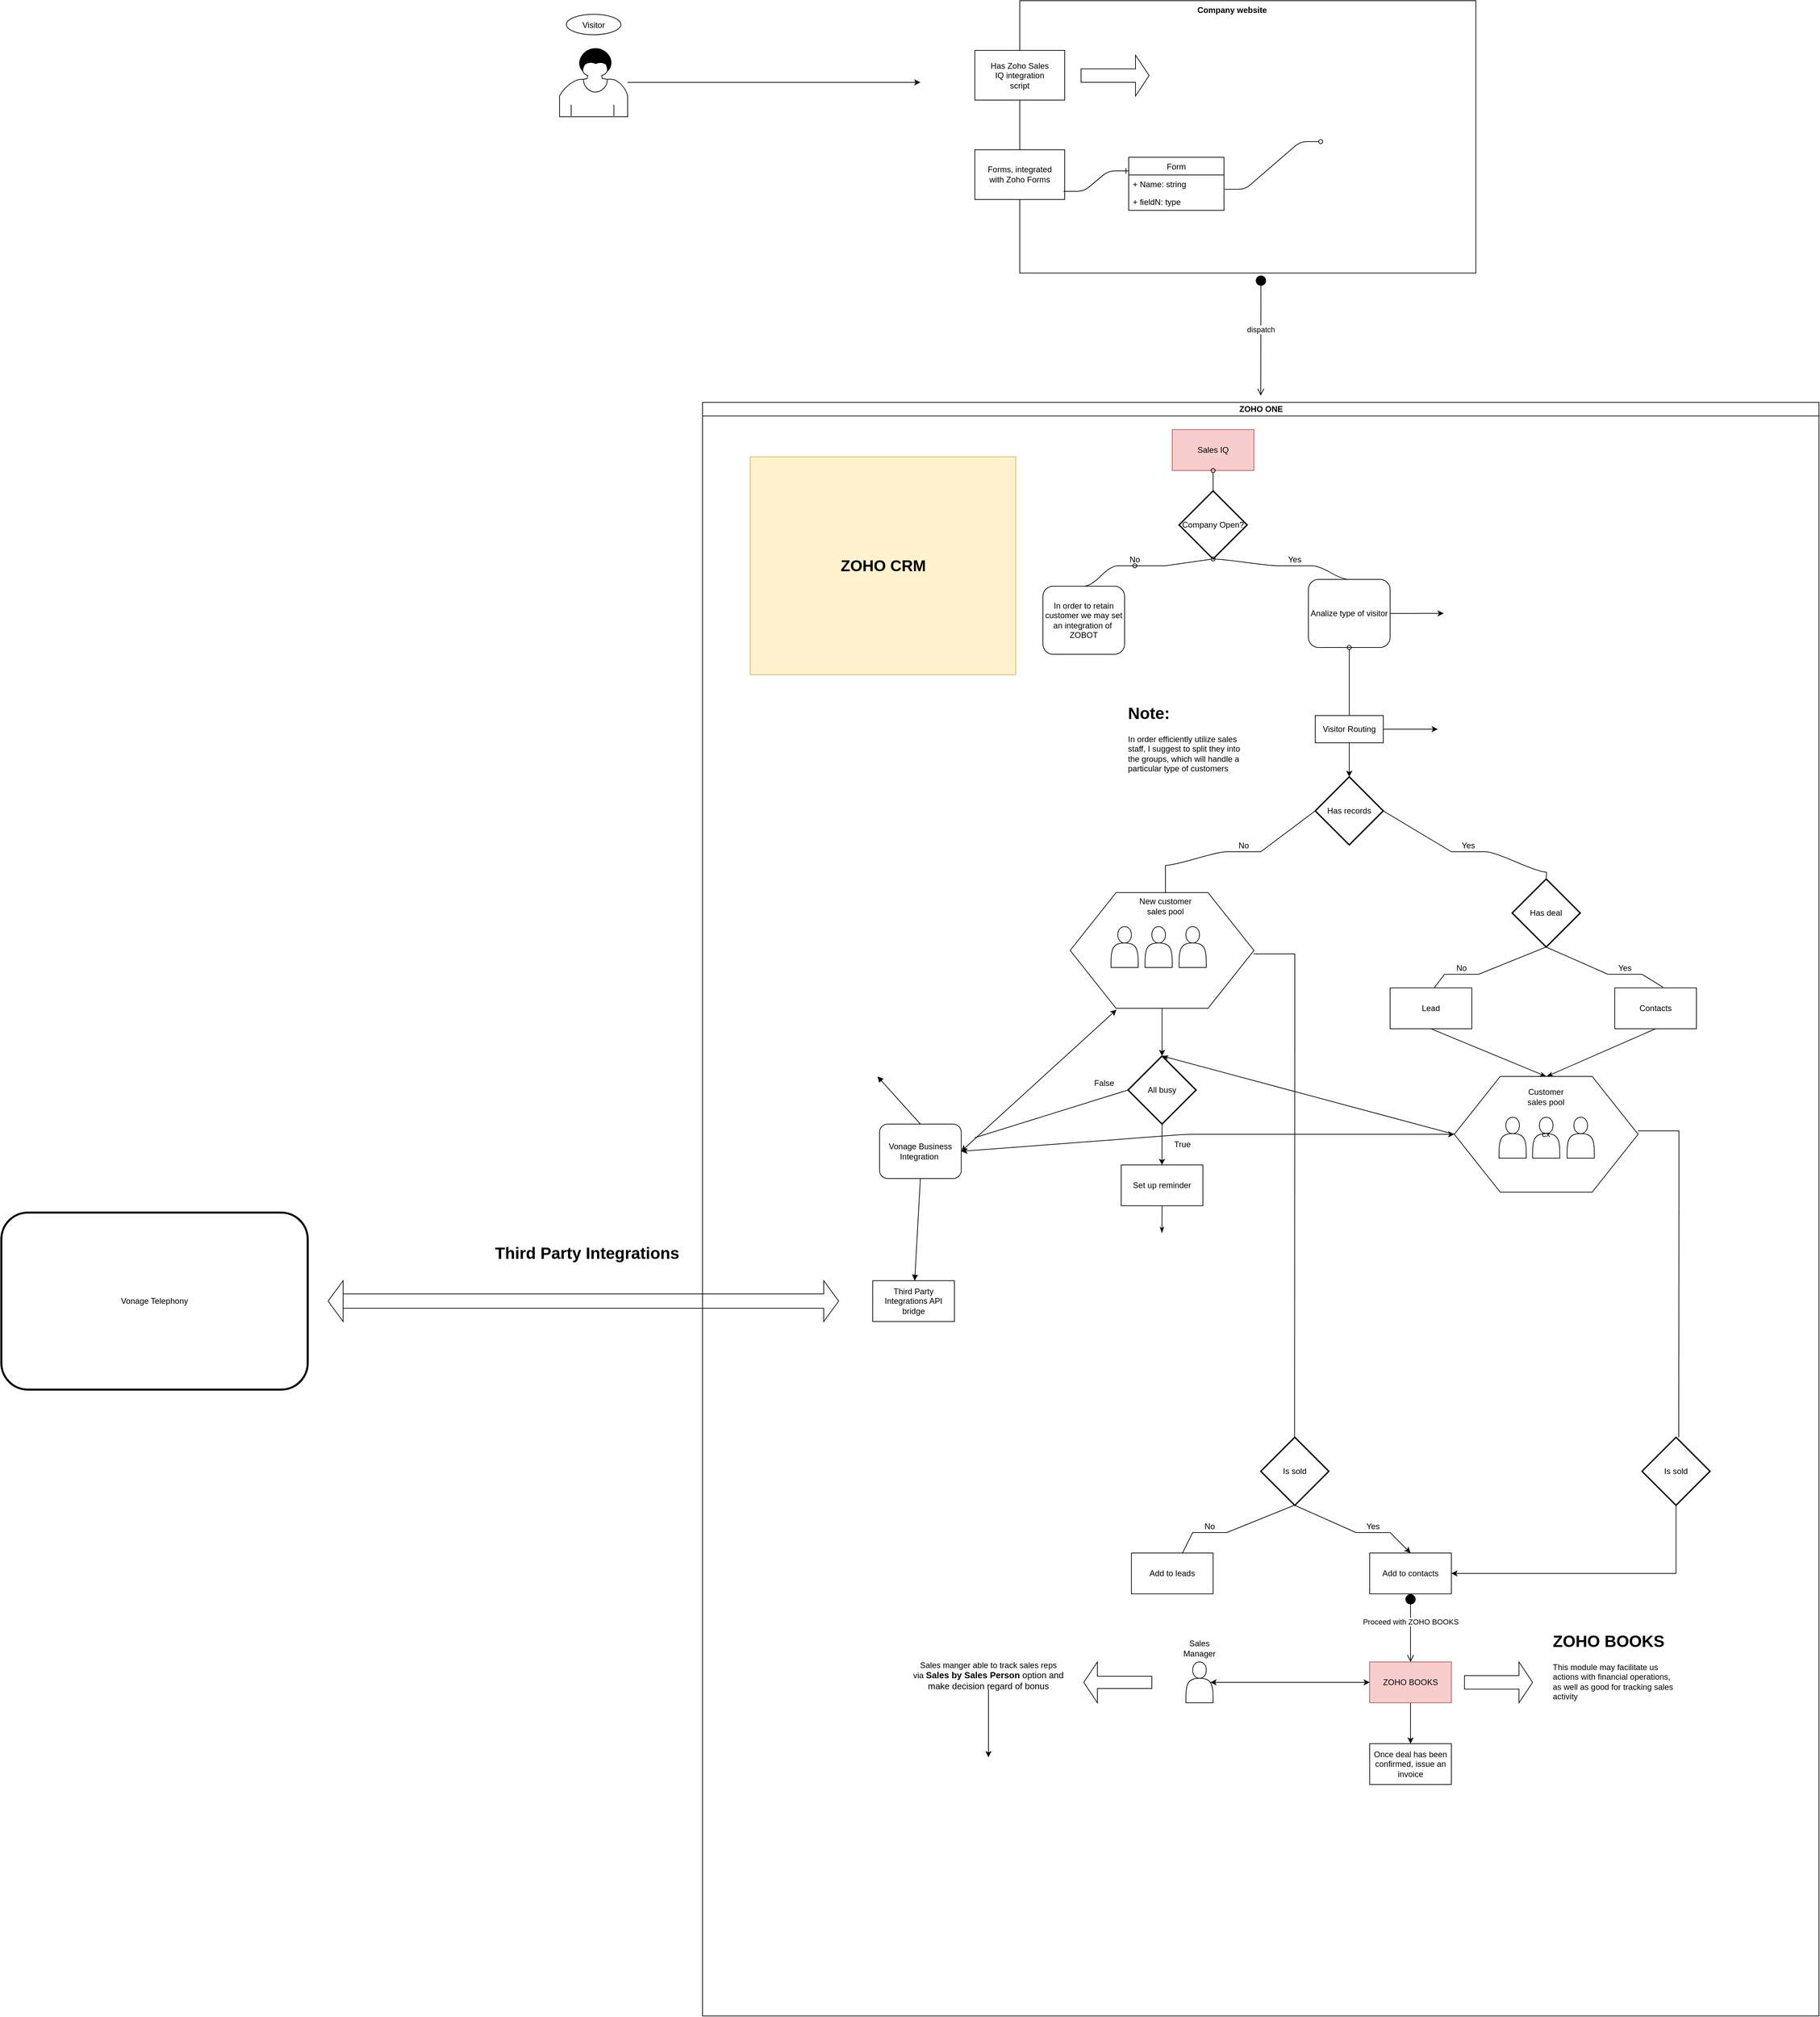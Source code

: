 <mxfile version="13.3.5" type="github"><diagram id="rKMMNnztWz5OC1XW-Hg5" name="Page-1"><mxGraphModel dx="13700" dy="3100" grid="1" gridSize="10" guides="1" tooltips="1" connect="1" arrows="1" fold="1" page="1" pageScale="1" pageWidth="8027" pageHeight="11069" math="0" shadow="0"><root><mxCell id="0"/><mxCell id="1" parent="0"/><mxCell id="mhpy9L88wfGQ4jHtIeyQ-1" value="Visitor" style="ellipse" vertex="1" parent="1"><mxGeometry x="140" y="190" width="80" height="30" as="geometry"/></mxCell><mxCell id="mhpy9L88wfGQ4jHtIeyQ-5" value="Company website" style="shape=module;align=left;spacingLeft=20;align=center;verticalAlign=top;fillColor=none;jettyWidth=132;jettyHeight=73;fontStyle=1" vertex="1" parent="1"><mxGeometry x="740" y="170" width="736" height="400" as="geometry"/></mxCell><mxCell id="mhpy9L88wfGQ4jHtIeyQ-6" value="Has Zoho Sales IQ integration script" style="text;html=1;strokeColor=none;fillColor=none;align=center;verticalAlign=middle;whiteSpace=wrap;rounded=0;" vertex="1" parent="1"><mxGeometry x="760" y="270" width="92" height="20" as="geometry"/></mxCell><mxCell id="mhpy9L88wfGQ4jHtIeyQ-7" value="" style="shape=image;imageAspect=0;aspect=fixed;verticalLabelPosition=bottom;verticalAlign=top;fillColor=none;image=https://www.zohowebstatic.com/sites/default/files/salesiq/check-siq-script.png;" vertex="1" parent="1"><mxGeometry x="1016" y="210" width="325.97" height="168" as="geometry"/></mxCell><mxCell id="mhpy9L88wfGQ4jHtIeyQ-10" value="" style="html=1;shadow=0;dashed=0;align=center;verticalAlign=middle;shape=mxgraph.arrows2.arrow;dy=0.67;dx=20;notch=0;fillColor=none;" vertex="1" parent="1"><mxGeometry x="896" y="250" width="100" height="60" as="geometry"/></mxCell><mxCell id="mhpy9L88wfGQ4jHtIeyQ-11" value="Forms, integrated with Zoho Forms" style="text;html=1;strokeColor=none;fillColor=none;align=center;verticalAlign=middle;whiteSpace=wrap;rounded=0;" vertex="1" parent="1"><mxGeometry x="756" y="400" width="100" height="50" as="geometry"/></mxCell><mxCell id="mhpy9L88wfGQ4jHtIeyQ-16" value="" style="edgeStyle=entityRelationEdgeStyle;fontSize=12;html=1;endArrow=ERone;endFill=1;exitX=0.177;exitY=0.7;exitDx=0;exitDy=0;exitPerimeter=0;" edge="1" parent="1" source="mhpy9L88wfGQ4jHtIeyQ-5"><mxGeometry width="100" height="100" relative="1" as="geometry"><mxPoint x="866" y="520" as="sourcePoint"/><mxPoint x="966" y="420" as="targetPoint"/></mxGeometry></mxCell><mxCell id="mhpy9L88wfGQ4jHtIeyQ-18" value="" style="edgeStyle=entityRelationEdgeStyle;fontSize=12;html=1;endArrow=oval;endFill=0;entryX=0.712;entryY=0.994;entryDx=0;entryDy=0;entryPerimeter=0;exitX=1.007;exitY=-0.192;exitDx=0;exitDy=0;exitPerimeter=0;" edge="1" parent="1" source="mhpy9L88wfGQ4jHtIeyQ-14" target="mhpy9L88wfGQ4jHtIeyQ-7"><mxGeometry width="100" height="100" relative="1" as="geometry"><mxPoint x="1156" y="489" as="sourcePoint"/><mxPoint x="1256" y="389" as="targetPoint"/></mxGeometry></mxCell><mxCell id="mhpy9L88wfGQ4jHtIeyQ-19" value="dispatch" style="html=1;verticalAlign=bottom;startArrow=circle;startFill=1;endArrow=open;startSize=6;endSize=8;exitX=0.571;exitY=1.008;exitDx=0;exitDy=0;exitPerimeter=0;" edge="1" parent="1" source="mhpy9L88wfGQ4jHtIeyQ-5"><mxGeometry width="80" relative="1" as="geometry"><mxPoint x="710" y="600" as="sourcePoint"/><mxPoint x="1160" y="750" as="targetPoint"/></mxGeometry></mxCell><mxCell id="mhpy9L88wfGQ4jHtIeyQ-12" value="Form" style="swimlane;fontStyle=0;childLayout=stackLayout;horizontal=1;startSize=26;fillColor=none;horizontalStack=0;resizeParent=1;resizeParentMax=0;resizeLast=0;collapsible=1;marginBottom=0;" vertex="1" parent="1"><mxGeometry x="966" y="400" width="140" height="78" as="geometry"/></mxCell><mxCell id="mhpy9L88wfGQ4jHtIeyQ-13" value="+ Name: string" style="text;strokeColor=none;fillColor=none;align=left;verticalAlign=top;spacingLeft=4;spacingRight=4;overflow=hidden;rotatable=0;points=[[0,0.5],[1,0.5]];portConstraint=eastwest;" vertex="1" parent="mhpy9L88wfGQ4jHtIeyQ-12"><mxGeometry y="26" width="140" height="26" as="geometry"/></mxCell><mxCell id="mhpy9L88wfGQ4jHtIeyQ-14" value="+ fieldN: type" style="text;strokeColor=none;fillColor=none;align=left;verticalAlign=top;spacingLeft=4;spacingRight=4;overflow=hidden;rotatable=0;points=[[0,0.5],[1,0.5]];portConstraint=eastwest;" vertex="1" parent="mhpy9L88wfGQ4jHtIeyQ-12"><mxGeometry y="52" width="140" height="26" as="geometry"/></mxCell><mxCell id="mhpy9L88wfGQ4jHtIeyQ-21" value="ZOHO ONE" style="swimlane;html=1;startSize=20;horizontal=1;containerType=tree;newEdgeStyle={&quot;edgeStyle&quot;:&quot;elbowEdgeStyle&quot;,&quot;startArrow&quot;:&quot;none&quot;,&quot;endArrow&quot;:&quot;none&quot;};" vertex="1" parent="1"><mxGeometry x="340" y="760" width="1640" height="2370" as="geometry"/></mxCell><UserObject label="Sales IQ" treeRoot="1" id="mhpy9L88wfGQ4jHtIeyQ-24"><mxCell style="whiteSpace=wrap;html=1;align=center;treeFolding=1;treeMoving=1;newEdgeStyle={&quot;edgeStyle&quot;:&quot;elbowEdgeStyle&quot;,&quot;startArrow&quot;:&quot;none&quot;,&quot;endArrow&quot;:&quot;none&quot;};fillColor=#f8cecc;strokeColor=#b85450;" vertex="1" parent="mhpy9L88wfGQ4jHtIeyQ-21"><mxGeometry x="690" y="40" width="120" height="60" as="geometry"/></mxCell></UserObject><mxCell id="mhpy9L88wfGQ4jHtIeyQ-30" value="Company Open?" style="strokeWidth=2;html=1;shape=mxgraph.flowchart.decision;whiteSpace=wrap;fillColor=none;" vertex="1" parent="mhpy9L88wfGQ4jHtIeyQ-21"><mxGeometry x="700" y="130" width="100" height="100" as="geometry"/></mxCell><mxCell id="mhpy9L88wfGQ4jHtIeyQ-34" style="edgeStyle=none;rounded=0;orthogonalLoop=1;jettySize=auto;html=1;endArrow=oval;endFill=0;entryX=0.5;entryY=1;entryDx=0;entryDy=0;entryPerimeter=0;" edge="1" parent="mhpy9L88wfGQ4jHtIeyQ-21" source="mhpy9L88wfGQ4jHtIeyQ-30" target="mhpy9L88wfGQ4jHtIeyQ-24"><mxGeometry relative="1" as="geometry"><mxPoint x="750" y="110" as="targetPoint"/></mxGeometry></mxCell><mxCell id="mhpy9L88wfGQ4jHtIeyQ-43" value="In order to retain customer we may set an integration of&amp;nbsp; ZOBOT" style="shape=ext;rounded=1;html=1;whiteSpace=wrap;fillColor=none;" vertex="1" parent="mhpy9L88wfGQ4jHtIeyQ-21"><mxGeometry x="500" y="270" width="120" height="100" as="geometry"/></mxCell><mxCell id="mhpy9L88wfGQ4jHtIeyQ-46" value="Yes" style="whiteSpace=wrap;html=1;shape=partialRectangle;top=0;left=0;bottom=1;right=0;points=[[0,1],[1,1]];fillColor=none;align=center;verticalAlign=bottom;routingCenterY=0.5;snapToPoint=1;recursiveResize=0;autosize=1;treeFolding=1;treeMoving=1;newEdgeStyle={&quot;edgeStyle&quot;:&quot;entityRelationEdgeStyle&quot;,&quot;startArrow&quot;:&quot;none&quot;,&quot;endArrow&quot;:&quot;none&quot;,&quot;segment&quot;:10,&quot;curved&quot;:1};" vertex="1" parent="mhpy9L88wfGQ4jHtIeyQ-21"><mxGeometry x="845" y="220" width="50" height="20" as="geometry"/></mxCell><mxCell id="mhpy9L88wfGQ4jHtIeyQ-47" value="" style="edgeStyle=entityRelationEdgeStyle;startArrow=none;endArrow=none;segment=10;curved=1;" edge="1" target="mhpy9L88wfGQ4jHtIeyQ-46" parent="mhpy9L88wfGQ4jHtIeyQ-21"><mxGeometry relative="1" as="geometry"><mxPoint x="750" y="230" as="sourcePoint"/></mxGeometry></mxCell><mxCell id="mhpy9L88wfGQ4jHtIeyQ-50" value="" style="edgeStyle=entityRelationEdgeStyle;startArrow=none;endArrow=none;segment=10;curved=1;exitX=1;exitY=1;exitDx=0;exitDy=0;" edge="1" parent="mhpy9L88wfGQ4jHtIeyQ-21" source="mhpy9L88wfGQ4jHtIeyQ-46"><mxGeometry relative="1" as="geometry"><mxPoint x="910" y="240" as="sourcePoint"/><mxPoint x="950" y="260" as="targetPoint"/></mxGeometry></mxCell><mxCell id="mhpy9L88wfGQ4jHtIeyQ-72" style="edgeStyle=entityRelationEdgeStyle;rounded=0;orthogonalLoop=1;jettySize=auto;html=1;exitX=1;exitY=0.5;exitDx=0;exitDy=0;entryX=-0.006;entryY=0.426;entryDx=0;entryDy=0;entryPerimeter=0;endArrow=classic;endFill=1;" edge="1" parent="mhpy9L88wfGQ4jHtIeyQ-21" source="mhpy9L88wfGQ4jHtIeyQ-51" target="mhpy9L88wfGQ4jHtIeyQ-65"><mxGeometry relative="1" as="geometry"/></mxCell><mxCell id="mhpy9L88wfGQ4jHtIeyQ-51" value="Analize type of visitor" style="shape=ext;rounded=1;html=1;whiteSpace=wrap;fillColor=none;" vertex="1" parent="mhpy9L88wfGQ4jHtIeyQ-21"><mxGeometry x="890" y="260" width="120" height="100" as="geometry"/></mxCell><mxCell id="mhpy9L88wfGQ4jHtIeyQ-59" style="edgeStyle=none;rounded=0;orthogonalLoop=1;jettySize=auto;html=1;endArrow=oval;endFill=0;entryX=0.5;entryY=1;entryDx=0;entryDy=0;" edge="1" parent="mhpy9L88wfGQ4jHtIeyQ-21" target="mhpy9L88wfGQ4jHtIeyQ-51"><mxGeometry relative="1" as="geometry"><mxPoint x="950" y="400" as="sourcePoint"/><mxPoint x="960" y="390" as="targetPoint"/><Array as="points"><mxPoint x="950" y="460"/></Array></mxGeometry></mxCell><mxCell id="mhpy9L88wfGQ4jHtIeyQ-61" value="Has records" style="strokeWidth=2;html=1;shape=mxgraph.flowchart.decision;whiteSpace=wrap;fillColor=none;" vertex="1" parent="mhpy9L88wfGQ4jHtIeyQ-21"><mxGeometry x="900" y="550" width="100" height="100" as="geometry"/></mxCell><mxCell id="mhpy9L88wfGQ4jHtIeyQ-62" value="" style="edgeStyle=entityRelationEdgeStyle;startArrow=none;endArrow=none;segment=10;curved=1;" edge="1" parent="mhpy9L88wfGQ4jHtIeyQ-21"><mxGeometry relative="1" as="geometry"><mxPoint x="680" y="680" as="sourcePoint"/><mxPoint x="770" y="660" as="targetPoint"/></mxGeometry></mxCell><mxCell id="mhpy9L88wfGQ4jHtIeyQ-65" value="" style="shape=image;imageAspect=0;aspect=fixed;verticalLabelPosition=bottom;verticalAlign=top;fillColor=none;image=https://www.zohowebstatic.com/sites/default/files/zcrm22.png;" vertex="1" parent="mhpy9L88wfGQ4jHtIeyQ-21"><mxGeometry x="1090" y="252" width="210.48" height="136" as="geometry"/></mxCell><mxCell id="mhpy9L88wfGQ4jHtIeyQ-77" style="edgeStyle=entityRelationEdgeStyle;rounded=0;orthogonalLoop=1;jettySize=auto;html=1;entryX=0;entryY=0.402;entryDx=0;entryDy=0;entryPerimeter=0;endArrow=classic;endFill=1;" edge="1" parent="mhpy9L88wfGQ4jHtIeyQ-21" source="mhpy9L88wfGQ4jHtIeyQ-75" target="mhpy9L88wfGQ4jHtIeyQ-76"><mxGeometry relative="1" as="geometry"/></mxCell><mxCell id="mhpy9L88wfGQ4jHtIeyQ-87" style="edgeStyle=none;rounded=0;orthogonalLoop=1;jettySize=auto;html=1;exitX=0.5;exitY=1;exitDx=0;exitDy=0;entryX=0.5;entryY=0;entryDx=0;entryDy=0;entryPerimeter=0;endArrow=classic;endFill=1;" edge="1" parent="mhpy9L88wfGQ4jHtIeyQ-21" source="mhpy9L88wfGQ4jHtIeyQ-75" target="mhpy9L88wfGQ4jHtIeyQ-61"><mxGeometry relative="1" as="geometry"/></mxCell><mxCell id="mhpy9L88wfGQ4jHtIeyQ-75" value="Visitor Routing" style="whiteSpace=wrap;html=1;align=center;fillColor=none;" vertex="1" parent="mhpy9L88wfGQ4jHtIeyQ-21"><mxGeometry x="900" y="460" width="100" height="40" as="geometry"/></mxCell><mxCell id="mhpy9L88wfGQ4jHtIeyQ-76" value="" style="shape=image;imageAspect=0;aspect=fixed;verticalLabelPosition=bottom;verticalAlign=top;fillColor=none;image=https://www.zohowebstatic.com/sites/default/files/salesiq/crm-owner-lead-contact.png;" vertex="1" parent="mhpy9L88wfGQ4jHtIeyQ-21"><mxGeometry x="1080" y="410" width="318.59" height="174" as="geometry"/></mxCell><mxCell id="mhpy9L88wfGQ4jHtIeyQ-94" style="edgeStyle=none;rounded=0;orthogonalLoop=1;jettySize=auto;html=1;exitX=1;exitY=1;exitDx=0;exitDy=0;entryX=0;entryY=0.5;entryDx=0;entryDy=0;entryPerimeter=0;endArrow=none;endFill=0;" edge="1" parent="mhpy9L88wfGQ4jHtIeyQ-21" source="mhpy9L88wfGQ4jHtIeyQ-88" target="mhpy9L88wfGQ4jHtIeyQ-61"><mxGeometry relative="1" as="geometry"/></mxCell><mxCell id="mhpy9L88wfGQ4jHtIeyQ-88" value="No" style="whiteSpace=wrap;html=1;shape=partialRectangle;top=0;left=0;bottom=1;right=0;points=[[0,1],[1,1]];fillColor=none;align=center;verticalAlign=bottom;routingCenterY=0.5;snapToPoint=1;recursiveResize=0;autosize=1;treeFolding=1;treeMoving=1;newEdgeStyle={&quot;edgeStyle&quot;:&quot;entityRelationEdgeStyle&quot;,&quot;startArrow&quot;:&quot;none&quot;,&quot;endArrow&quot;:&quot;none&quot;,&quot;segment&quot;:10,&quot;curved&quot;:1};" vertex="1" parent="mhpy9L88wfGQ4jHtIeyQ-21"><mxGeometry x="770" y="640" width="50" height="20" as="geometry"/></mxCell><mxCell id="mhpy9L88wfGQ4jHtIeyQ-97" value="" style="shape=hexagon;html=1;whiteSpace=wrap;perimeter=hexagonPerimeter;rounded=0;fillColor=none;" vertex="1" parent="mhpy9L88wfGQ4jHtIeyQ-21"><mxGeometry x="540" y="720" width="270" height="170" as="geometry"/></mxCell><mxCell id="mhpy9L88wfGQ4jHtIeyQ-98" value="" style="shape=actor;whiteSpace=wrap;html=1;fillColor=none;" vertex="1" parent="mhpy9L88wfGQ4jHtIeyQ-21"><mxGeometry x="600" y="770" width="40" height="60" as="geometry"/></mxCell><mxCell id="mhpy9L88wfGQ4jHtIeyQ-100" value="" style="shape=actor;whiteSpace=wrap;html=1;fillColor=none;" vertex="1" parent="mhpy9L88wfGQ4jHtIeyQ-21"><mxGeometry x="700" y="770" width="40" height="60" as="geometry"/></mxCell><mxCell id="mhpy9L88wfGQ4jHtIeyQ-99" value="" style="shape=actor;whiteSpace=wrap;html=1;fillColor=none;" vertex="1" parent="mhpy9L88wfGQ4jHtIeyQ-21"><mxGeometry x="650" y="770" width="40" height="60" as="geometry"/></mxCell><mxCell id="mhpy9L88wfGQ4jHtIeyQ-108" value="&lt;h1&gt;Note:&lt;/h1&gt;&lt;p&gt;In order efficiently utilize sales staff, I suggest to split they into the groups, which will handle a particular type of customers&lt;/p&gt;" style="text;html=1;strokeColor=none;fillColor=none;spacing=5;spacingTop=-20;whiteSpace=wrap;overflow=hidden;rounded=0;" vertex="1" parent="mhpy9L88wfGQ4jHtIeyQ-21"><mxGeometry x="620" y="437" width="190" height="120" as="geometry"/></mxCell><mxCell id="mhpy9L88wfGQ4jHtIeyQ-109" value="New customer sales pool" style="text;html=1;strokeColor=none;fillColor=none;align=center;verticalAlign=middle;whiteSpace=wrap;rounded=0;" vertex="1" parent="mhpy9L88wfGQ4jHtIeyQ-21"><mxGeometry x="640" y="730" width="80" height="20" as="geometry"/></mxCell><mxCell id="mhpy9L88wfGQ4jHtIeyQ-113" style="edgeStyle=none;rounded=0;orthogonalLoop=1;jettySize=auto;html=1;exitX=0.5;exitY=0;exitDx=0;exitDy=0;endArrow=block;endFill=1;" edge="1" parent="mhpy9L88wfGQ4jHtIeyQ-21" source="mhpy9L88wfGQ4jHtIeyQ-110"><mxGeometry relative="1" as="geometry"><mxPoint x="257" y="990" as="targetPoint"/></mxGeometry></mxCell><mxCell id="mhpy9L88wfGQ4jHtIeyQ-115" style="edgeStyle=none;rounded=0;orthogonalLoop=1;jettySize=auto;html=1;exitX=0.5;exitY=1;exitDx=0;exitDy=0;endArrow=block;endFill=1;" edge="1" parent="mhpy9L88wfGQ4jHtIeyQ-21" source="mhpy9L88wfGQ4jHtIeyQ-110" target="mhpy9L88wfGQ4jHtIeyQ-111"><mxGeometry relative="1" as="geometry"/></mxCell><mxCell id="mhpy9L88wfGQ4jHtIeyQ-110" value="Vonage Business Integration&amp;nbsp;" style="shape=ext;rounded=1;html=1;whiteSpace=wrap;fillColor=none;" vertex="1" parent="mhpy9L88wfGQ4jHtIeyQ-21"><mxGeometry x="260" y="1060" width="120" height="80" as="geometry"/></mxCell><mxCell id="mhpy9L88wfGQ4jHtIeyQ-111" value="Third Party Integrations API bridge" style="rounded=0;whiteSpace=wrap;html=1;fillColor=none;" vertex="1" parent="mhpy9L88wfGQ4jHtIeyQ-21"><mxGeometry x="250" y="1290" width="120" height="60" as="geometry"/></mxCell><mxCell id="mhpy9L88wfGQ4jHtIeyQ-112" value="" style="shape=image;imageAspect=0;aspect=fixed;verticalLabelPosition=bottom;verticalAlign=top;fillColor=none;image=https://www.zohowebstatic.com/sites/default/files/phonebridge-vonage.png;" vertex="1" parent="mhpy9L88wfGQ4jHtIeyQ-21"><mxGeometry x="60" y="730" width="433.33" height="260" as="geometry"/></mxCell><mxCell id="mhpy9L88wfGQ4jHtIeyQ-114" value="" style="endArrow=classic;startArrow=classic;html=1;exitX=1;exitY=0.5;exitDx=0;exitDy=0;entryX=0.252;entryY=1.012;entryDx=0;entryDy=0;entryPerimeter=0;" edge="1" parent="mhpy9L88wfGQ4jHtIeyQ-21" source="mhpy9L88wfGQ4jHtIeyQ-110" target="mhpy9L88wfGQ4jHtIeyQ-97"><mxGeometry width="50" height="50" relative="1" as="geometry"><mxPoint x="460" y="1090" as="sourcePoint"/><mxPoint x="580" y="1010" as="targetPoint"/></mxGeometry></mxCell><mxCell id="mhpy9L88wfGQ4jHtIeyQ-127" style="edgeStyle=none;rounded=0;orthogonalLoop=1;jettySize=auto;html=1;exitX=1;exitY=0.5;exitDx=0;exitDy=0;endArrow=none;endFill=0;exitPerimeter=0;" edge="1" parent="mhpy9L88wfGQ4jHtIeyQ-21" source="mhpy9L88wfGQ4jHtIeyQ-61"><mxGeometry relative="1" as="geometry"><mxPoint x="1060" y="720" as="sourcePoint"/><mxPoint x="1100" y="660" as="targetPoint"/></mxGeometry></mxCell><mxCell id="mhpy9L88wfGQ4jHtIeyQ-128" value="Yes" style="whiteSpace=wrap;html=1;shape=partialRectangle;top=0;left=0;bottom=1;right=0;points=[[0,1],[1,1]];fillColor=none;align=center;verticalAlign=bottom;routingCenterY=0.5;snapToPoint=1;recursiveResize=0;autosize=1;treeFolding=1;treeMoving=1;newEdgeStyle={&quot;edgeStyle&quot;:&quot;entityRelationEdgeStyle&quot;,&quot;startArrow&quot;:&quot;none&quot;,&quot;endArrow&quot;:&quot;none&quot;,&quot;segment&quot;:10,&quot;curved&quot;:1};" vertex="1" parent="mhpy9L88wfGQ4jHtIeyQ-21"><mxGeometry x="1100" y="640" width="50" height="20" as="geometry"/></mxCell><mxCell id="mhpy9L88wfGQ4jHtIeyQ-129" value="" style="edgeStyle=entityRelationEdgeStyle;startArrow=none;endArrow=none;segment=10;curved=1;exitX=1;exitY=1;exitDx=0;exitDy=0;" edge="1" parent="mhpy9L88wfGQ4jHtIeyQ-21" source="mhpy9L88wfGQ4jHtIeyQ-128"><mxGeometry relative="1" as="geometry"><mxPoint x="1160" y="690" as="sourcePoint"/><mxPoint x="1240" y="690" as="targetPoint"/></mxGeometry></mxCell><mxCell id="mhpy9L88wfGQ4jHtIeyQ-130" value="Has deal" style="strokeWidth=2;html=1;shape=mxgraph.flowchart.decision;whiteSpace=wrap;fillColor=none;" vertex="1" parent="mhpy9L88wfGQ4jHtIeyQ-21"><mxGeometry x="1189.3" y="700" width="100" height="100" as="geometry"/></mxCell><mxCell id="mhpy9L88wfGQ4jHtIeyQ-157" style="edgeStyle=none;rounded=0;orthogonalLoop=1;jettySize=auto;html=1;exitX=0.5;exitY=1;exitDx=0;exitDy=0;entryX=0.5;entryY=0;entryDx=0;entryDy=0;endArrow=classicThin;endFill=1;" edge="1" parent="mhpy9L88wfGQ4jHtIeyQ-21" source="mhpy9L88wfGQ4jHtIeyQ-136" target="mhpy9L88wfGQ4jHtIeyQ-156"><mxGeometry relative="1" as="geometry"/></mxCell><UserObject label="Lead" treeRoot="1" id="mhpy9L88wfGQ4jHtIeyQ-136"><mxCell style="whiteSpace=wrap;html=1;align=center;treeFolding=1;treeMoving=1;newEdgeStyle={&quot;edgeStyle&quot;:&quot;elbowEdgeStyle&quot;,&quot;startArrow&quot;:&quot;none&quot;,&quot;endArrow&quot;:&quot;none&quot;};fillColor=none;" vertex="1" parent="mhpy9L88wfGQ4jHtIeyQ-21"><mxGeometry x="1010" y="860" width="120" height="60" as="geometry"/></mxCell></UserObject><mxCell id="mhpy9L88wfGQ4jHtIeyQ-138" style="edgeStyle=none;rounded=0;orthogonalLoop=1;jettySize=auto;html=1;exitX=0;exitY=1;exitDx=0;exitDy=0;entryX=0.541;entryY=-0.005;entryDx=0;entryDy=0;entryPerimeter=0;endArrow=none;endFill=0;" edge="1" parent="mhpy9L88wfGQ4jHtIeyQ-21" source="mhpy9L88wfGQ4jHtIeyQ-137" target="mhpy9L88wfGQ4jHtIeyQ-136"><mxGeometry relative="1" as="geometry"/></mxCell><mxCell id="mhpy9L88wfGQ4jHtIeyQ-137" value="No" style="whiteSpace=wrap;html=1;shape=partialRectangle;top=0;left=0;bottom=1;right=0;points=[[0,1],[1,1]];fillColor=none;align=center;verticalAlign=bottom;routingCenterY=0.5;snapToPoint=1;recursiveResize=0;autosize=1;treeFolding=1;treeMoving=1;newEdgeStyle={&quot;edgeStyle&quot;:&quot;entityRelationEdgeStyle&quot;,&quot;startArrow&quot;:&quot;none&quot;,&quot;endArrow&quot;:&quot;none&quot;,&quot;segment&quot;:10,&quot;curved&quot;:1};" vertex="1" parent="mhpy9L88wfGQ4jHtIeyQ-21"><mxGeometry x="1090" y="820" width="50" height="20" as="geometry"/></mxCell><mxCell id="mhpy9L88wfGQ4jHtIeyQ-141" style="edgeStyle=none;rounded=0;orthogonalLoop=1;jettySize=auto;html=1;exitX=1;exitY=1;exitDx=0;exitDy=0;entryX=0.59;entryY=-0.017;entryDx=0;entryDy=0;entryPerimeter=0;endArrow=none;endFill=0;" edge="1" parent="mhpy9L88wfGQ4jHtIeyQ-21" source="mhpy9L88wfGQ4jHtIeyQ-139" target="mhpy9L88wfGQ4jHtIeyQ-140"><mxGeometry relative="1" as="geometry"/></mxCell><mxCell id="mhpy9L88wfGQ4jHtIeyQ-139" value="Yes" style="whiteSpace=wrap;html=1;shape=partialRectangle;top=0;left=0;bottom=1;right=0;points=[[0,1],[1,1]];fillColor=none;align=center;verticalAlign=bottom;routingCenterY=0.5;snapToPoint=1;recursiveResize=0;autosize=1;treeFolding=1;treeMoving=1;newEdgeStyle={&quot;edgeStyle&quot;:&quot;entityRelationEdgeStyle&quot;,&quot;startArrow&quot;:&quot;none&quot;,&quot;endArrow&quot;:&quot;none&quot;,&quot;segment&quot;:10,&quot;curved&quot;:1};" vertex="1" parent="mhpy9L88wfGQ4jHtIeyQ-21"><mxGeometry x="1330" y="820" width="50" height="20" as="geometry"/></mxCell><UserObject label="Contacts" treeRoot="1" id="mhpy9L88wfGQ4jHtIeyQ-140"><mxCell style="whiteSpace=wrap;html=1;align=center;treeFolding=1;treeMoving=1;newEdgeStyle={&quot;edgeStyle&quot;:&quot;elbowEdgeStyle&quot;,&quot;startArrow&quot;:&quot;none&quot;,&quot;endArrow&quot;:&quot;none&quot;};fillColor=none;" vertex="1" parent="mhpy9L88wfGQ4jHtIeyQ-21"><mxGeometry x="1340" y="860" width="120" height="60" as="geometry"/></mxCell></UserObject><mxCell id="mhpy9L88wfGQ4jHtIeyQ-143" value="All busy" style="strokeWidth=2;html=1;shape=mxgraph.flowchart.decision;whiteSpace=wrap;fillColor=none;" vertex="1" parent="mhpy9L88wfGQ4jHtIeyQ-21"><mxGeometry x="625" y="960" width="100" height="100" as="geometry"/></mxCell><mxCell id="mhpy9L88wfGQ4jHtIeyQ-149" value="False" style="text;html=1;strokeColor=none;fillColor=none;align=center;verticalAlign=middle;whiteSpace=wrap;rounded=0;" vertex="1" parent="mhpy9L88wfGQ4jHtIeyQ-21"><mxGeometry x="570" y="990" width="40" height="20" as="geometry"/></mxCell><mxCell id="mhpy9L88wfGQ4jHtIeyQ-148" style="edgeStyle=none;rounded=0;orthogonalLoop=1;jettySize=auto;html=1;exitX=0;exitY=0.5;exitDx=0;exitDy=0;exitPerimeter=0;endArrow=none;endFill=0;" edge="1" parent="mhpy9L88wfGQ4jHtIeyQ-21" source="mhpy9L88wfGQ4jHtIeyQ-143"><mxGeometry relative="1" as="geometry"><mxPoint x="400" y="1080" as="targetPoint"/></mxGeometry></mxCell><mxCell id="mhpy9L88wfGQ4jHtIeyQ-150" value="Set up reminder" style="rounded=0;whiteSpace=wrap;html=1;fillColor=none;" vertex="1" parent="mhpy9L88wfGQ4jHtIeyQ-21"><mxGeometry x="615" y="1120" width="120" height="60" as="geometry"/></mxCell><mxCell id="mhpy9L88wfGQ4jHtIeyQ-151" value="True" style="text;html=1;strokeColor=none;fillColor=none;align=center;verticalAlign=middle;whiteSpace=wrap;rounded=0;" vertex="1" parent="mhpy9L88wfGQ4jHtIeyQ-21"><mxGeometry x="685" y="1080" width="40" height="20" as="geometry"/></mxCell><mxCell id="mhpy9L88wfGQ4jHtIeyQ-153" value="" style="shape=image;imageAspect=0;aspect=fixed;verticalLabelPosition=bottom;verticalAlign=top;fillColor=none;image=https://help.zoho.com/portal/api/communityTopics/2266000008255300/comments/2266000011742582/attachments/2266000011745614/content?portalId=edbsn3b70dd1c6df566ee5b86f9a10b39ac781e714edb9c3a38a191adf0c5b716166e&amp;inline=true;" vertex="1" parent="mhpy9L88wfGQ4jHtIeyQ-21"><mxGeometry x="523.17" y="1220" width="303.65" height="160" as="geometry"/></mxCell><mxCell id="mhpy9L88wfGQ4jHtIeyQ-159" style="edgeStyle=none;rounded=0;orthogonalLoop=1;jettySize=auto;html=1;exitX=0;exitY=0.5;exitDx=0;exitDy=0;entryX=0.5;entryY=0;entryDx=0;entryDy=0;entryPerimeter=0;endArrow=classicThin;endFill=1;" edge="1" parent="mhpy9L88wfGQ4jHtIeyQ-21" source="mhpy9L88wfGQ4jHtIeyQ-156" target="mhpy9L88wfGQ4jHtIeyQ-143"><mxGeometry relative="1" as="geometry"/></mxCell><mxCell id="mhpy9L88wfGQ4jHtIeyQ-156" value="cx" style="shape=hexagon;html=1;whiteSpace=wrap;perimeter=hexagonPerimeter;rounded=0;fillColor=none;" vertex="1" parent="mhpy9L88wfGQ4jHtIeyQ-21"><mxGeometry x="1104.3" y="990" width="270" height="170" as="geometry"/></mxCell><mxCell id="mhpy9L88wfGQ4jHtIeyQ-160" value="" style="endArrow=classic;startArrow=classic;html=1;exitX=1;exitY=0.5;exitDx=0;exitDy=0;entryX=0;entryY=0.5;entryDx=0;entryDy=0;" edge="1" parent="mhpy9L88wfGQ4jHtIeyQ-21" source="mhpy9L88wfGQ4jHtIeyQ-110" target="mhpy9L88wfGQ4jHtIeyQ-156"><mxGeometry width="50" height="50" relative="1" as="geometry"><mxPoint x="850" y="1020" as="sourcePoint"/><mxPoint x="900" y="970" as="targetPoint"/><Array as="points"><mxPoint x="710" y="1075"/></Array></mxGeometry></mxCell><mxCell id="mhpy9L88wfGQ4jHtIeyQ-161" value="" style="shape=actor;whiteSpace=wrap;html=1;fillColor=none;" vertex="1" parent="mhpy9L88wfGQ4jHtIeyQ-21"><mxGeometry x="1170" y="1050" width="40" height="60" as="geometry"/></mxCell><mxCell id="mhpy9L88wfGQ4jHtIeyQ-163" value="" style="shape=actor;whiteSpace=wrap;html=1;fillColor=none;" vertex="1" parent="mhpy9L88wfGQ4jHtIeyQ-21"><mxGeometry x="1270" y="1050" width="40" height="60" as="geometry"/></mxCell><mxCell id="mhpy9L88wfGQ4jHtIeyQ-162" value="" style="shape=actor;whiteSpace=wrap;html=1;fillColor=none;" vertex="1" parent="mhpy9L88wfGQ4jHtIeyQ-21"><mxGeometry x="1219.3" y="1050" width="40" height="60" as="geometry"/></mxCell><mxCell id="mhpy9L88wfGQ4jHtIeyQ-164" value="Customer sales pool" style="text;html=1;strokeColor=none;fillColor=none;align=center;verticalAlign=middle;whiteSpace=wrap;rounded=0;" vertex="1" parent="mhpy9L88wfGQ4jHtIeyQ-21"><mxGeometry x="1199.3" y="1010" width="80" height="20" as="geometry"/></mxCell><mxCell id="mhpy9L88wfGQ4jHtIeyQ-170" value="" style="shape=partialRectangle;whiteSpace=wrap;html=1;top=0;left=0;fillColor=none;direction=north;" vertex="1" parent="mhpy9L88wfGQ4jHtIeyQ-21"><mxGeometry x="810" y="810" width="60" height="120" as="geometry"/></mxCell><mxCell id="mhpy9L88wfGQ4jHtIeyQ-174" value="Is sold" style="strokeWidth=2;html=1;shape=mxgraph.flowchart.decision;whiteSpace=wrap;fillColor=none;" vertex="1" parent="mhpy9L88wfGQ4jHtIeyQ-21"><mxGeometry x="820" y="1520" width="100" height="100" as="geometry"/></mxCell><mxCell id="mhpy9L88wfGQ4jHtIeyQ-176" style="edgeStyle=none;rounded=0;orthogonalLoop=1;jettySize=auto;html=1;endArrow=none;endFill=0;" edge="1" parent="mhpy9L88wfGQ4jHtIeyQ-21"><mxGeometry relative="1" as="geometry"><mxPoint x="770" y="1660" as="targetPoint"/><mxPoint x="869.0" y="1620" as="sourcePoint"/></mxGeometry></mxCell><mxCell id="mhpy9L88wfGQ4jHtIeyQ-177" value="No" style="whiteSpace=wrap;html=1;shape=partialRectangle;top=0;left=0;bottom=1;right=0;points=[[0,1],[1,1]];fillColor=none;align=center;verticalAlign=bottom;routingCenterY=0.5;snapToPoint=1;recursiveResize=0;autosize=1;treeFolding=1;treeMoving=1;newEdgeStyle={&quot;edgeStyle&quot;:&quot;entityRelationEdgeStyle&quot;,&quot;startArrow&quot;:&quot;none&quot;,&quot;endArrow&quot;:&quot;none&quot;,&quot;segment&quot;:10,&quot;curved&quot;:1};" vertex="1" parent="mhpy9L88wfGQ4jHtIeyQ-21"><mxGeometry x="720" y="1640" width="50" height="20" as="geometry"/></mxCell><mxCell id="mhpy9L88wfGQ4jHtIeyQ-181" value="Add to leads" style="rounded=0;whiteSpace=wrap;html=1;" vertex="1" parent="mhpy9L88wfGQ4jHtIeyQ-21"><mxGeometry x="630" y="1690" width="120" height="60" as="geometry"/></mxCell><mxCell id="mhpy9L88wfGQ4jHtIeyQ-180" style="edgeStyle=none;rounded=0;orthogonalLoop=1;jettySize=auto;html=1;exitX=0;exitY=1;exitDx=0;exitDy=0;endArrow=none;endFill=0;" edge="1" parent="mhpy9L88wfGQ4jHtIeyQ-21" source="mhpy9L88wfGQ4jHtIeyQ-177" target="mhpy9L88wfGQ4jHtIeyQ-181"><mxGeometry relative="1" as="geometry"><mxPoint x="700" y="1680" as="targetPoint"/></mxGeometry></mxCell><mxCell id="mhpy9L88wfGQ4jHtIeyQ-183" value="Yes" style="whiteSpace=wrap;html=1;shape=partialRectangle;top=0;left=0;bottom=1;right=0;points=[[0,1],[1,1]];fillColor=none;align=center;verticalAlign=bottom;routingCenterY=0.5;snapToPoint=1;recursiveResize=0;autosize=1;treeFolding=1;treeMoving=1;newEdgeStyle={&quot;edgeStyle&quot;:&quot;entityRelationEdgeStyle&quot;,&quot;startArrow&quot;:&quot;none&quot;,&quot;endArrow&quot;:&quot;none&quot;,&quot;segment&quot;:10,&quot;curved&quot;:1};" vertex="1" parent="mhpy9L88wfGQ4jHtIeyQ-21"><mxGeometry x="960" y="1640" width="50" height="20" as="geometry"/></mxCell><mxCell id="mhpy9L88wfGQ4jHtIeyQ-186" value="Add to contacts" style="rounded=0;whiteSpace=wrap;html=1;" vertex="1" parent="mhpy9L88wfGQ4jHtIeyQ-21"><mxGeometry x="980" y="1690" width="120" height="60" as="geometry"/></mxCell><mxCell id="mhpy9L88wfGQ4jHtIeyQ-185" style="edgeStyle=none;rounded=0;orthogonalLoop=1;jettySize=auto;html=1;exitX=1;exitY=1;exitDx=0;exitDy=0;endArrow=classic;endFill=1;entryX=0.5;entryY=0;entryDx=0;entryDy=0;" edge="1" parent="mhpy9L88wfGQ4jHtIeyQ-21" source="mhpy9L88wfGQ4jHtIeyQ-183" target="mhpy9L88wfGQ4jHtIeyQ-186"><mxGeometry relative="1" as="geometry"><mxPoint x="1040" y="1680" as="targetPoint"/></mxGeometry></mxCell><mxCell id="mhpy9L88wfGQ4jHtIeyQ-188" value="" style="shape=partialRectangle;whiteSpace=wrap;html=1;bottom=0;right=0;fillColor=none;direction=south;" vertex="1" parent="mhpy9L88wfGQ4jHtIeyQ-21"><mxGeometry x="1374.3" y="1070" width="60" height="120" as="geometry"/></mxCell><mxCell id="mhpy9L88wfGQ4jHtIeyQ-190" value="Is sold" style="strokeWidth=2;html=1;shape=mxgraph.flowchart.decision;whiteSpace=wrap;fillColor=none;" vertex="1" parent="mhpy9L88wfGQ4jHtIeyQ-21"><mxGeometry x="1380" y="1520" width="100" height="100" as="geometry"/></mxCell><mxCell id="mhpy9L88wfGQ4jHtIeyQ-192" style="edgeStyle=none;rounded=0;orthogonalLoop=1;jettySize=auto;html=1;endArrow=none;endFill=0;" edge="1" parent="mhpy9L88wfGQ4jHtIeyQ-21"><mxGeometry relative="1" as="geometry"><mxPoint x="1430" y="1620" as="targetPoint"/><mxPoint x="1430" y="1720" as="sourcePoint"/></mxGeometry></mxCell><mxCell id="mhpy9L88wfGQ4jHtIeyQ-201" style="edgeStyle=none;rounded=0;orthogonalLoop=1;jettySize=auto;html=1;entryX=0.5;entryY=0;entryDx=0;entryDy=0;endArrow=classic;endFill=1;" edge="1" parent="mhpy9L88wfGQ4jHtIeyQ-21" source="mhpy9L88wfGQ4jHtIeyQ-197" target="mhpy9L88wfGQ4jHtIeyQ-200"><mxGeometry relative="1" as="geometry"/></mxCell><UserObject label="ZOHO BOOKS" treeRoot="1" id="mhpy9L88wfGQ4jHtIeyQ-197"><mxCell style="whiteSpace=wrap;html=1;align=center;treeFolding=1;treeMoving=1;newEdgeStyle={&quot;edgeStyle&quot;:&quot;elbowEdgeStyle&quot;,&quot;startArrow&quot;:&quot;none&quot;,&quot;endArrow&quot;:&quot;none&quot;};fillColor=#f8cecc;strokeColor=#b85450;" vertex="1" parent="mhpy9L88wfGQ4jHtIeyQ-21"><mxGeometry x="980" y="1850" width="120" height="60" as="geometry"/></mxCell></UserObject><mxCell id="mhpy9L88wfGQ4jHtIeyQ-198" value="" style="html=1;shadow=0;dashed=0;align=center;verticalAlign=middle;shape=mxgraph.arrows2.arrow;dy=0.67;dx=20;notch=0;fillColor=none;" vertex="1" parent="mhpy9L88wfGQ4jHtIeyQ-21"><mxGeometry x="1119.3" y="1850" width="100" height="60" as="geometry"/></mxCell><mxCell id="mhpy9L88wfGQ4jHtIeyQ-199" value="&lt;h1&gt;ZOHO BOOKS&lt;/h1&gt;&lt;p&gt;This module may facilitate us actions with financial operations, as well as good for tracking sales activity&lt;/p&gt;" style="text;html=1;strokeColor=none;fillColor=none;spacing=5;spacingTop=-20;whiteSpace=wrap;overflow=hidden;rounded=0;" vertex="1" parent="mhpy9L88wfGQ4jHtIeyQ-21"><mxGeometry x="1244.3" y="1800" width="190" height="120" as="geometry"/></mxCell><mxCell id="mhpy9L88wfGQ4jHtIeyQ-200" value="Once deal has been confirmed, issue an invoice" style="rounded=0;whiteSpace=wrap;html=1;fillColor=none;" vertex="1" parent="mhpy9L88wfGQ4jHtIeyQ-21"><mxGeometry x="980" y="1970" width="120" height="60" as="geometry"/></mxCell><mxCell id="mhpy9L88wfGQ4jHtIeyQ-202" value="" style="shape=actor;whiteSpace=wrap;html=1;fillColor=none;" vertex="1" parent="mhpy9L88wfGQ4jHtIeyQ-21"><mxGeometry x="710" y="1850" width="40" height="60" as="geometry"/></mxCell><mxCell id="mhpy9L88wfGQ4jHtIeyQ-206" value="Sales Manager" style="text;html=1;strokeColor=none;fillColor=none;align=center;verticalAlign=middle;whiteSpace=wrap;rounded=0;" vertex="1" parent="mhpy9L88wfGQ4jHtIeyQ-21"><mxGeometry x="710" y="1820" width="40" height="20" as="geometry"/></mxCell><mxCell id="mhpy9L88wfGQ4jHtIeyQ-207" value="" style="endArrow=classic;startArrow=classic;html=1;entryX=0;entryY=0.5;entryDx=0;entryDy=0;exitX=0.9;exitY=0.5;exitDx=0;exitDy=0;exitPerimeter=0;" edge="1" parent="mhpy9L88wfGQ4jHtIeyQ-21" source="mhpy9L88wfGQ4jHtIeyQ-202" target="mhpy9L88wfGQ4jHtIeyQ-197"><mxGeometry width="50" height="50" relative="1" as="geometry"><mxPoint x="900" y="1940" as="sourcePoint"/><mxPoint x="950" y="1890" as="targetPoint"/></mxGeometry></mxCell><mxCell id="mhpy9L88wfGQ4jHtIeyQ-209" value="" style="shape=singleArrow;direction=west;whiteSpace=wrap;html=1;fillColor=none;" vertex="1" parent="mhpy9L88wfGQ4jHtIeyQ-21"><mxGeometry x="560" y="1850" width="100" height="60" as="geometry"/></mxCell><mxCell id="mhpy9L88wfGQ4jHtIeyQ-213" value="Sales manger able to track sales reps via&amp;nbsp;&lt;span style=&quot;box-sizing: border-box ; font-family: &amp;#34;proxima_nova_rgregular&amp;#34; , &amp;#34;source sans pro&amp;#34; , &amp;#34;helvetica&amp;#34; , &amp;#34;arial&amp;#34; , sans-serif ; background-color: rgb(255 , 255 , 255)&quot;&gt;&lt;font style=&quot;font-size: 13px&quot;&gt;&lt;b&gt;Sales by Sales Person &lt;/b&gt;option and make decision regard of bonus&lt;/font&gt;&lt;/span&gt;" style="text;html=1;strokeColor=none;fillColor=none;align=center;verticalAlign=middle;whiteSpace=wrap;rounded=0;" vertex="1" parent="mhpy9L88wfGQ4jHtIeyQ-21"><mxGeometry x="300" y="1850" width="240" height="40" as="geometry"/></mxCell><mxCell id="mhpy9L88wfGQ4jHtIeyQ-216" value="" style="shape=image;imageAspect=0;aspect=fixed;verticalLabelPosition=bottom;verticalAlign=top;fillColor=none;image=https://www.zoho.com/books/kb/images/invoices/sales-by-salesperson.gif;" vertex="1" parent="mhpy9L88wfGQ4jHtIeyQ-21"><mxGeometry x="264.62" y="1990" width="310.76" height="150" as="geometry"/></mxCell><mxCell id="mhpy9L88wfGQ4jHtIeyQ-219" value="&lt;span style=&quot;font-size: 23px&quot;&gt;&lt;b&gt;ZOHO CRM&lt;/b&gt;&lt;/span&gt;" style="html=1;fillColor=#fff2cc;strokeColor=#d6b656;" vertex="1" parent="mhpy9L88wfGQ4jHtIeyQ-21"><mxGeometry x="70" y="80" width="390" height="320" as="geometry"/></mxCell><mxCell id="mhpy9L88wfGQ4jHtIeyQ-41" style="edgeStyle=none;rounded=0;orthogonalLoop=1;jettySize=auto;html=1;endArrow=oval;endFill=0;" edge="1" parent="1"><mxGeometry relative="1" as="geometry"><mxPoint x="1020" y="1000" as="sourcePoint"/><mxPoint x="1090" y="990" as="targetPoint"/></mxGeometry></mxCell><mxCell id="mhpy9L88wfGQ4jHtIeyQ-40" value="" style="edgeStyle=entityRelationEdgeStyle;startArrow=none;endArrow=none;segment=10;curved=1;entryX=0;entryY=1;entryDx=0;entryDy=0;" edge="1" target="mhpy9L88wfGQ4jHtIeyQ-39" parent="1"><mxGeometry relative="1" as="geometry"><mxPoint x="900" y="1030" as="sourcePoint"/><mxPoint x="910" y="1000" as="targetPoint"/></mxGeometry></mxCell><mxCell id="mhpy9L88wfGQ4jHtIeyQ-39" value="No" style="whiteSpace=wrap;html=1;shape=partialRectangle;top=0;left=0;bottom=1;right=0;points=[[0,1],[1,1]];fillColor=none;align=center;verticalAlign=bottom;routingCenterY=0.5;snapToPoint=1;recursiveResize=0;autosize=1;treeFolding=1;treeMoving=1;newEdgeStyle={&quot;edgeStyle&quot;:&quot;entityRelationEdgeStyle&quot;,&quot;startArrow&quot;:&quot;none&quot;,&quot;endArrow&quot;:&quot;none&quot;,&quot;segment&quot;:10,&quot;curved&quot;:1};" vertex="1" parent="1"><mxGeometry x="950" y="980" width="50" height="20" as="geometry"/></mxCell><mxCell id="mhpy9L88wfGQ4jHtIeyQ-42" style="edgeStyle=none;rounded=0;orthogonalLoop=1;jettySize=auto;html=1;entryX=0.5;entryY=1;entryDx=0;entryDy=0;entryPerimeter=0;endArrow=oval;endFill=0;" edge="1" parent="1" target="mhpy9L88wfGQ4jHtIeyQ-39"><mxGeometry relative="1" as="geometry"><mxPoint x="1020" y="1000" as="sourcePoint"/><mxPoint x="1090" y="990" as="targetPoint"/></mxGeometry></mxCell><mxCell id="mhpy9L88wfGQ4jHtIeyQ-96" style="edgeStyle=none;rounded=0;orthogonalLoop=1;jettySize=auto;html=1;endArrow=none;endFill=0;" edge="1" parent="1"><mxGeometry relative="1" as="geometry"><mxPoint x="1020" y="1440" as="targetPoint"/><mxPoint x="1020" y="1480" as="sourcePoint"/></mxGeometry></mxCell><mxCell id="mhpy9L88wfGQ4jHtIeyQ-102" value="Vonage Telephony" style="shape=ext;rounded=1;html=1;whiteSpace=wrap;strokeWidth=3;" vertex="1" parent="1"><mxGeometry x="-690" y="1950" width="450" height="260" as="geometry"/></mxCell><mxCell id="mhpy9L88wfGQ4jHtIeyQ-103" value="" style="html=1;shadow=0;dashed=0;align=center;verticalAlign=middle;shape=mxgraph.arrows2.twoWayArrow;dy=0.65;dx=22;fillColor=none;" vertex="1" parent="1"><mxGeometry x="-210" y="2050" width="750" height="60" as="geometry"/></mxCell><mxCell id="mhpy9L88wfGQ4jHtIeyQ-105" style="edgeStyle=none;rounded=0;orthogonalLoop=1;jettySize=auto;html=1;exitX=0;exitY=0;exitDx=22;exitDy=40.5;exitPerimeter=0;entryX=0;entryY=0;entryDx=22;entryDy=19.5;entryPerimeter=0;endArrow=none;endFill=0;" edge="1" parent="1" source="mhpy9L88wfGQ4jHtIeyQ-103" target="mhpy9L88wfGQ4jHtIeyQ-103"><mxGeometry relative="1" as="geometry"/></mxCell><mxCell id="mhpy9L88wfGQ4jHtIeyQ-107" value="Third Party Integrations" style="text;strokeColor=none;fillColor=none;html=1;fontSize=24;fontStyle=1;verticalAlign=middle;align=center;" vertex="1" parent="1"><mxGeometry x="120" y="1990" width="100" height="40" as="geometry"/></mxCell><mxCell id="mhpy9L88wfGQ4jHtIeyQ-131" style="edgeStyle=none;rounded=0;orthogonalLoop=1;jettySize=auto;html=1;exitX=0.5;exitY=0;exitDx=0;exitDy=0;exitPerimeter=0;endArrow=none;endFill=0;" edge="1" parent="1" source="mhpy9L88wfGQ4jHtIeyQ-130"><mxGeometry relative="1" as="geometry"><mxPoint x="1579.857" y="1450" as="targetPoint"/></mxGeometry></mxCell><mxCell id="mhpy9L88wfGQ4jHtIeyQ-134" style="edgeStyle=none;rounded=0;orthogonalLoop=1;jettySize=auto;html=1;endArrow=none;endFill=0;" edge="1" parent="1"><mxGeometry relative="1" as="geometry"><mxPoint x="1480" y="1600" as="targetPoint"/><mxPoint x="1579" y="1560" as="sourcePoint"/></mxGeometry></mxCell><mxCell id="mhpy9L88wfGQ4jHtIeyQ-135" style="edgeStyle=none;rounded=0;orthogonalLoop=1;jettySize=auto;html=1;exitX=0.5;exitY=1;exitDx=0;exitDy=0;exitPerimeter=0;endArrow=none;endFill=0;" edge="1" parent="1" source="mhpy9L88wfGQ4jHtIeyQ-130"><mxGeometry relative="1" as="geometry"><mxPoint x="1670" y="1600" as="targetPoint"/></mxGeometry></mxCell><mxCell id="mhpy9L88wfGQ4jHtIeyQ-142" style="edgeStyle=none;rounded=0;orthogonalLoop=1;jettySize=auto;html=1;exitX=0.5;exitY=1;exitDx=0;exitDy=0;endArrow=classic;endFill=1;" edge="1" parent="1" source="mhpy9L88wfGQ4jHtIeyQ-97"><mxGeometry relative="1" as="geometry"><mxPoint x="1015" y="1720" as="targetPoint"/></mxGeometry></mxCell><mxCell id="mhpy9L88wfGQ4jHtIeyQ-146" style="edgeStyle=none;rounded=0;orthogonalLoop=1;jettySize=auto;html=1;exitX=0.5;exitY=1;exitDx=0;exitDy=0;exitPerimeter=0;endArrow=classic;endFill=1;" edge="1" parent="1" source="mhpy9L88wfGQ4jHtIeyQ-143"><mxGeometry relative="1" as="geometry"><mxPoint x="1014.833" y="1880" as="targetPoint"/></mxGeometry></mxCell><mxCell id="mhpy9L88wfGQ4jHtIeyQ-152" style="edgeStyle=none;rounded=0;orthogonalLoop=1;jettySize=auto;html=1;exitX=0.5;exitY=1;exitDx=0;exitDy=0;endArrow=classicThin;endFill=1;" edge="1" parent="1" source="mhpy9L88wfGQ4jHtIeyQ-150"><mxGeometry relative="1" as="geometry"><mxPoint x="1014.833" y="1980" as="targetPoint"/></mxGeometry></mxCell><mxCell id="mhpy9L88wfGQ4jHtIeyQ-158" style="edgeStyle=none;rounded=0;orthogonalLoop=1;jettySize=auto;html=1;exitX=0.5;exitY=1;exitDx=0;exitDy=0;endArrow=classicThin;endFill=1;" edge="1" parent="1" source="mhpy9L88wfGQ4jHtIeyQ-140"><mxGeometry relative="1" as="geometry"><mxPoint x="1580" y="1750" as="targetPoint"/></mxGeometry></mxCell><mxCell id="mhpy9L88wfGQ4jHtIeyQ-175" style="edgeStyle=none;rounded=0;orthogonalLoop=1;jettySize=auto;html=1;exitX=0;exitY=1;exitDx=0;exitDy=0;endArrow=none;endFill=0;" edge="1" parent="1" source="mhpy9L88wfGQ4jHtIeyQ-170"><mxGeometry relative="1" as="geometry"><mxPoint x="1209.647" y="2281.176" as="targetPoint"/></mxGeometry></mxCell><mxCell id="mhpy9L88wfGQ4jHtIeyQ-182" style="edgeStyle=none;rounded=0;orthogonalLoop=1;jettySize=auto;html=1;exitX=0.5;exitY=1;exitDx=0;exitDy=0;exitPerimeter=0;endArrow=none;endFill=0;" edge="1" parent="1" source="mhpy9L88wfGQ4jHtIeyQ-174"><mxGeometry relative="1" as="geometry"><mxPoint x="1300" y="2420" as="targetPoint"/></mxGeometry></mxCell><mxCell id="mhpy9L88wfGQ4jHtIeyQ-189" style="edgeStyle=none;rounded=0;orthogonalLoop=1;jettySize=auto;html=1;exitX=1;exitY=0;exitDx=0;exitDy=0;endArrow=none;endFill=0;" edge="1" parent="1" source="mhpy9L88wfGQ4jHtIeyQ-188"><mxGeometry relative="1" as="geometry"><mxPoint x="1774" y="2280" as="targetPoint"/></mxGeometry></mxCell><mxCell id="mhpy9L88wfGQ4jHtIeyQ-193" style="edgeStyle=none;rounded=0;orthogonalLoop=1;jettySize=auto;html=1;endArrow=classic;endFill=1;entryX=1;entryY=0.5;entryDx=0;entryDy=0;" edge="1" parent="1" target="mhpy9L88wfGQ4jHtIeyQ-186"><mxGeometry relative="1" as="geometry"><mxPoint x="1660" y="2520" as="targetPoint"/><mxPoint x="1770" y="2480" as="sourcePoint"/><Array as="points"/></mxGeometry></mxCell><mxCell id="mhpy9L88wfGQ4jHtIeyQ-196" value="Proceed with ZOHO BOOKS" style="html=1;verticalAlign=bottom;startArrow=circle;startFill=1;endArrow=open;startSize=6;endSize=8;exitX=0.5;exitY=1;exitDx=0;exitDy=0;" edge="1" parent="1" source="mhpy9L88wfGQ4jHtIeyQ-186"><mxGeometry width="80" relative="1" as="geometry"><mxPoint x="1280" y="2620" as="sourcePoint"/><mxPoint x="1380" y="2610" as="targetPoint"/></mxGeometry></mxCell><mxCell id="mhpy9L88wfGQ4jHtIeyQ-215" style="edgeStyle=none;rounded=0;orthogonalLoop=1;jettySize=auto;html=1;endArrow=classic;endFill=1;" edge="1" parent="1" source="mhpy9L88wfGQ4jHtIeyQ-213"><mxGeometry relative="1" as="geometry"><mxPoint x="760" y="2750" as="targetPoint"/></mxGeometry></mxCell><mxCell id="mhpy9L88wfGQ4jHtIeyQ-218" style="edgeStyle=none;rounded=0;orthogonalLoop=1;jettySize=auto;html=1;endArrow=classic;endFill=1;" edge="1" parent="1" source="mhpy9L88wfGQ4jHtIeyQ-217"><mxGeometry relative="1" as="geometry"><mxPoint x="660" y="290.0" as="targetPoint"/></mxGeometry></mxCell><mxCell id="mhpy9L88wfGQ4jHtIeyQ-217" value="" style="shape=mxgraph.bpmn.user_task;html=1;outlineConnect=0;fillColor=none;" vertex="1" parent="1"><mxGeometry x="130" y="239.5" width="100" height="101" as="geometry"/></mxCell></root></mxGraphModel></diagram></mxfile>